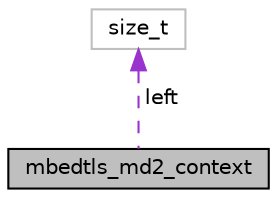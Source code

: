 digraph "mbedtls_md2_context"
{
  edge [fontname="Helvetica",fontsize="10",labelfontname="Helvetica",labelfontsize="10"];
  node [fontname="Helvetica",fontsize="10",shape=record];
  Node1 [label="mbedtls_md2_context",height=0.2,width=0.4,color="black", fillcolor="grey75", style="filled", fontcolor="black"];
  Node2 -> Node1 [dir="back",color="darkorchid3",fontsize="10",style="dashed",label=" left" ,fontname="Helvetica"];
  Node2 [label="size_t",height=0.2,width=0.4,color="grey75", fillcolor="white", style="filled"];
}
